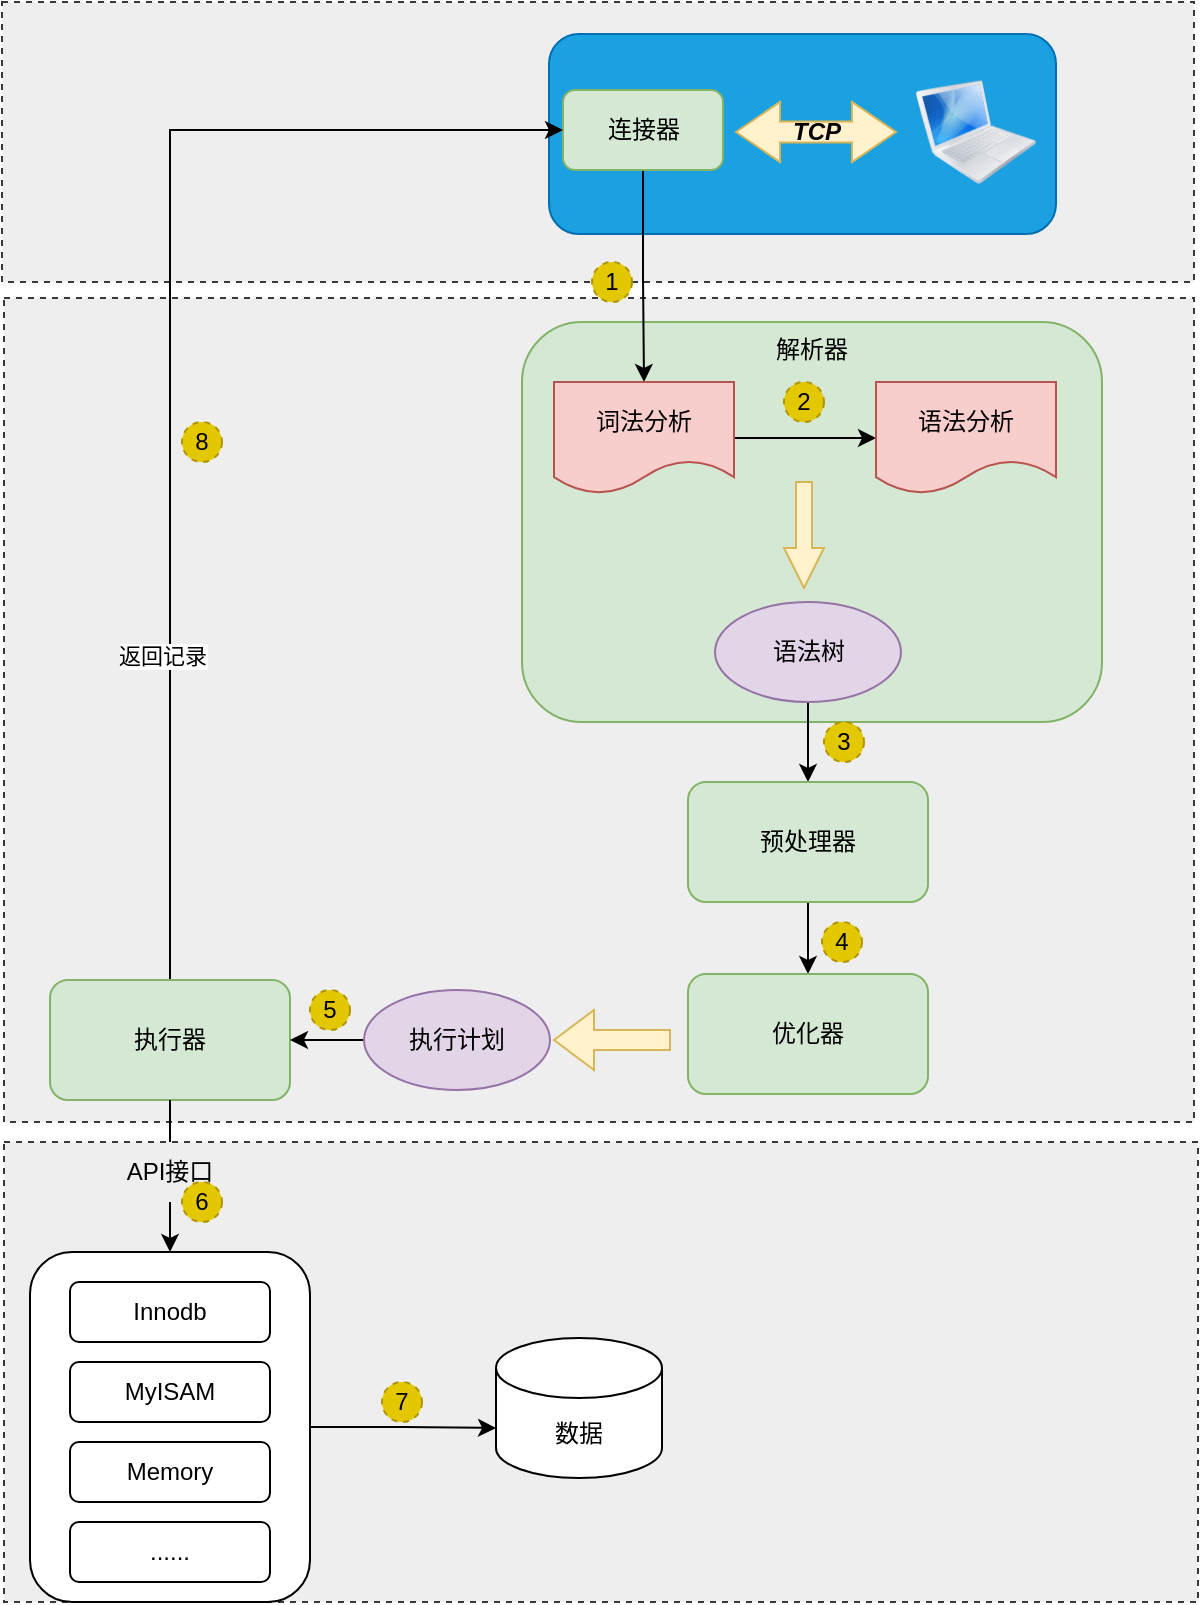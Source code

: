 <mxfile version="21.0.6" type="github">
  <diagram name="第 1 页" id="6oxveG5BwwtafLoXkVpU">
    <mxGraphModel dx="1687" dy="944" grid="0" gridSize="10" guides="1" tooltips="1" connect="1" arrows="1" fold="1" page="1" pageScale="1" pageWidth="827" pageHeight="1169" math="0" shadow="0">
      <root>
        <mxCell id="0" />
        <mxCell id="1" parent="0" />
        <mxCell id="XoMbaGuigXxrAGrHr4yX-55" value="" style="rounded=0;whiteSpace=wrap;html=1;fillColor=#eeeeee;strokeColor=#36393d;dashed=1;movable=0;resizable=0;rotatable=0;deletable=0;editable=0;locked=1;connectable=0;" vertex="1" parent="1">
          <mxGeometry x="106" y="34" width="596" height="140" as="geometry" />
        </mxCell>
        <mxCell id="XoMbaGuigXxrAGrHr4yX-56" value="" style="rounded=0;whiteSpace=wrap;html=1;fillColor=#eeeeee;strokeColor=#36393d;dashed=1;movable=0;resizable=0;rotatable=0;deletable=0;editable=0;locked=1;connectable=0;" vertex="1" parent="1">
          <mxGeometry x="107" y="182" width="595" height="412" as="geometry" />
        </mxCell>
        <mxCell id="XoMbaGuigXxrAGrHr4yX-57" value="" style="rounded=0;whiteSpace=wrap;html=1;dashed=1;fillColor=#eeeeee;strokeColor=#36393d;movable=0;resizable=0;rotatable=0;deletable=0;editable=0;locked=1;connectable=0;" vertex="1" parent="1">
          <mxGeometry x="107" y="604" width="597" height="230" as="geometry" />
        </mxCell>
        <mxCell id="XoMbaGuigXxrAGrHr4yX-41" value="API接口" style="text;html=1;strokeColor=none;fillColor=none;align=center;verticalAlign=middle;whiteSpace=wrap;rounded=0;movable=0;resizable=0;rotatable=0;deletable=0;editable=0;locked=1;connectable=0;" vertex="1" parent="1">
          <mxGeometry x="160" y="604" width="60" height="30" as="geometry" />
        </mxCell>
        <mxCell id="XoMbaGuigXxrAGrHr4yX-40" style="edgeStyle=orthogonalEdgeStyle;rounded=0;orthogonalLoop=1;jettySize=auto;html=1;entryX=0;entryY=0;entryDx=0;entryDy=45;entryPerimeter=0;movable=0;resizable=0;rotatable=0;deletable=0;editable=0;locked=1;connectable=0;" edge="1" parent="1" source="XoMbaGuigXxrAGrHr4yX-34" target="XoMbaGuigXxrAGrHr4yX-37">
          <mxGeometry relative="1" as="geometry">
            <mxPoint x="343" y="746.5" as="targetPoint" />
          </mxGeometry>
        </mxCell>
        <mxCell id="XoMbaGuigXxrAGrHr4yX-34" value="" style="rounded=1;whiteSpace=wrap;html=1;movable=0;resizable=0;rotatable=0;deletable=0;editable=0;locked=1;connectable=0;" vertex="1" parent="1">
          <mxGeometry x="120" y="659" width="140" height="175" as="geometry" />
        </mxCell>
        <mxCell id="XoMbaGuigXxrAGrHr4yX-9" value="解析器" style="rounded=1;whiteSpace=wrap;html=1;verticalAlign=top;fillColor=#d5e8d4;strokeColor=#82b366;movable=0;resizable=0;rotatable=0;deletable=0;editable=0;locked=1;connectable=0;" vertex="1" parent="1">
          <mxGeometry x="366" y="194" width="290" height="200" as="geometry" />
        </mxCell>
        <mxCell id="XoMbaGuigXxrAGrHr4yX-3" value="" style="rounded=1;whiteSpace=wrap;html=1;fillColor=#1ba1e2;strokeColor=#006EAF;fontColor=#ffffff;movable=0;resizable=0;rotatable=0;deletable=0;editable=0;locked=1;connectable=0;" vertex="1" parent="1">
          <mxGeometry x="379.5" y="50" width="253.5" height="100" as="geometry" />
        </mxCell>
        <mxCell id="XoMbaGuigXxrAGrHr4yX-29" style="edgeStyle=orthogonalEdgeStyle;rounded=0;orthogonalLoop=1;jettySize=auto;html=1;exitX=0.5;exitY=1;exitDx=0;exitDy=0;movable=0;resizable=0;rotatable=0;deletable=0;editable=0;locked=1;connectable=0;" edge="1" parent="1" source="XoMbaGuigXxrAGrHr4yX-4" target="XoMbaGuigXxrAGrHr4yX-10">
          <mxGeometry relative="1" as="geometry" />
        </mxCell>
        <mxCell id="XoMbaGuigXxrAGrHr4yX-4" value="连接器" style="rounded=1;whiteSpace=wrap;html=1;fillColor=#d5e8d4;strokeColor=#82b366;movable=0;resizable=0;rotatable=0;deletable=0;editable=0;locked=1;connectable=0;" vertex="1" parent="1">
          <mxGeometry x="386.5" y="78" width="80" height="40" as="geometry" />
        </mxCell>
        <mxCell id="XoMbaGuigXxrAGrHr4yX-5" value="" style="image;html=1;image=img/lib/clip_art/computers/MacBook_128x128.png;movable=0;resizable=0;rotatable=0;deletable=0;editable=0;locked=1;connectable=0;" vertex="1" parent="1">
          <mxGeometry x="563" y="58" width="60" height="82" as="geometry" />
        </mxCell>
        <mxCell id="XoMbaGuigXxrAGrHr4yX-17" style="edgeStyle=orthogonalEdgeStyle;rounded=0;orthogonalLoop=1;jettySize=auto;html=1;entryX=0;entryY=0.5;entryDx=0;entryDy=0;movable=0;resizable=0;rotatable=0;deletable=0;editable=0;locked=1;connectable=0;" edge="1" parent="1" source="XoMbaGuigXxrAGrHr4yX-10" target="XoMbaGuigXxrAGrHr4yX-11">
          <mxGeometry relative="1" as="geometry" />
        </mxCell>
        <mxCell id="XoMbaGuigXxrAGrHr4yX-10" value="词法分析" style="shape=document;whiteSpace=wrap;html=1;boundedLbl=1;fillColor=#f8cecc;strokeColor=#b85450;movable=0;resizable=0;rotatable=0;deletable=0;editable=0;locked=1;connectable=0;" vertex="1" parent="1">
          <mxGeometry x="382" y="224" width="90" height="56" as="geometry" />
        </mxCell>
        <mxCell id="XoMbaGuigXxrAGrHr4yX-11" value="语法分析" style="shape=document;whiteSpace=wrap;html=1;boundedLbl=1;fillColor=#f8cecc;strokeColor=#b85450;movable=0;resizable=0;rotatable=0;deletable=0;editable=0;locked=1;connectable=0;" vertex="1" parent="1">
          <mxGeometry x="543" y="224" width="90" height="56" as="geometry" />
        </mxCell>
        <mxCell id="XoMbaGuigXxrAGrHr4yX-20" style="edgeStyle=orthogonalEdgeStyle;rounded=0;orthogonalLoop=1;jettySize=auto;html=1;entryX=0.5;entryY=0;entryDx=0;entryDy=0;movable=0;resizable=0;rotatable=0;deletable=0;editable=0;locked=1;connectable=0;" edge="1" parent="1" source="XoMbaGuigXxrAGrHr4yX-12" target="XoMbaGuigXxrAGrHr4yX-19">
          <mxGeometry relative="1" as="geometry" />
        </mxCell>
        <mxCell id="XoMbaGuigXxrAGrHr4yX-12" value="语法树" style="ellipse;whiteSpace=wrap;html=1;fillColor=#e1d5e7;strokeColor=#9673a6;movable=0;resizable=0;rotatable=0;deletable=0;editable=0;locked=1;connectable=0;" vertex="1" parent="1">
          <mxGeometry x="462.5" y="334" width="93" height="50" as="geometry" />
        </mxCell>
        <mxCell id="XoMbaGuigXxrAGrHr4yX-18" value="" style="html=1;shadow=0;dashed=0;align=center;verticalAlign=middle;shape=mxgraph.arrows2.arrow;dy=0.6;dx=20;direction=south;notch=0;fillColor=#fff2cc;strokeColor=#d6b656;movable=0;resizable=0;rotatable=0;deletable=0;editable=0;locked=1;connectable=0;" vertex="1" parent="1">
          <mxGeometry x="497" y="274" width="20" height="53" as="geometry" />
        </mxCell>
        <mxCell id="XoMbaGuigXxrAGrHr4yX-23" style="edgeStyle=orthogonalEdgeStyle;rounded=0;orthogonalLoop=1;jettySize=auto;html=1;movable=0;resizable=0;rotatable=0;deletable=0;editable=0;locked=1;connectable=0;" edge="1" parent="1" source="XoMbaGuigXxrAGrHr4yX-19" target="XoMbaGuigXxrAGrHr4yX-21">
          <mxGeometry relative="1" as="geometry" />
        </mxCell>
        <mxCell id="XoMbaGuigXxrAGrHr4yX-19" value="预处理器" style="rounded=1;whiteSpace=wrap;html=1;fillColor=#d5e8d4;strokeColor=#82b366;movable=0;resizable=0;rotatable=0;deletable=0;editable=0;locked=1;connectable=0;" vertex="1" parent="1">
          <mxGeometry x="449" y="424" width="120" height="60" as="geometry" />
        </mxCell>
        <mxCell id="XoMbaGuigXxrAGrHr4yX-21" value="优化器" style="rounded=1;whiteSpace=wrap;html=1;fillColor=#d5e8d4;strokeColor=#82b366;movable=0;resizable=0;rotatable=0;deletable=0;editable=0;locked=1;connectable=0;" vertex="1" parent="1">
          <mxGeometry x="449" y="520" width="120" height="60" as="geometry" />
        </mxCell>
        <mxCell id="XoMbaGuigXxrAGrHr4yX-38" style="edgeStyle=orthogonalEdgeStyle;rounded=0;orthogonalLoop=1;jettySize=auto;html=1;entryX=0.5;entryY=0;entryDx=0;entryDy=0;startArrow=none;movable=0;resizable=0;rotatable=0;deletable=0;editable=0;locked=1;connectable=0;" edge="1" parent="1" source="XoMbaGuigXxrAGrHr4yX-41" target="XoMbaGuigXxrAGrHr4yX-34">
          <mxGeometry relative="1" as="geometry">
            <Array as="points">
              <mxPoint x="190" y="624" />
              <mxPoint x="190" y="624" />
            </Array>
          </mxGeometry>
        </mxCell>
        <mxCell id="XoMbaGuigXxrAGrHr4yX-52" style="edgeStyle=orthogonalEdgeStyle;rounded=0;orthogonalLoop=1;jettySize=auto;html=1;entryX=0;entryY=0.5;entryDx=0;entryDy=0;movable=0;resizable=0;rotatable=0;deletable=0;editable=0;locked=1;connectable=0;" edge="1" parent="1" source="XoMbaGuigXxrAGrHr4yX-22" target="XoMbaGuigXxrAGrHr4yX-4">
          <mxGeometry relative="1" as="geometry">
            <Array as="points">
              <mxPoint x="190" y="98" />
            </Array>
          </mxGeometry>
        </mxCell>
        <mxCell id="XoMbaGuigXxrAGrHr4yX-54" value="返回记录" style="edgeLabel;html=1;align=center;verticalAlign=middle;resizable=0;points=[];movable=0;rotatable=0;deletable=0;editable=0;locked=1;connectable=0;" vertex="1" connectable="0" parent="XoMbaGuigXxrAGrHr4yX-52">
          <mxGeometry x="-0.479" y="4" relative="1" as="geometry">
            <mxPoint as="offset" />
          </mxGeometry>
        </mxCell>
        <mxCell id="XoMbaGuigXxrAGrHr4yX-22" value="执行器" style="rounded=1;whiteSpace=wrap;html=1;fillColor=#d5e8d4;strokeColor=#82b366;movable=0;resizable=0;rotatable=0;deletable=0;editable=0;locked=1;connectable=0;" vertex="1" parent="1">
          <mxGeometry x="130" y="523" width="120" height="60" as="geometry" />
        </mxCell>
        <mxCell id="XoMbaGuigXxrAGrHr4yX-25" value="" style="html=1;shadow=0;dashed=0;align=center;verticalAlign=middle;shape=mxgraph.arrows2.arrow;dy=0.67;dx=20;notch=0;fillColor=#fff2cc;strokeColor=#d6b656;rotation=-180;movable=0;resizable=0;rotatable=0;deletable=0;editable=0;locked=1;connectable=0;" vertex="1" parent="1">
          <mxGeometry x="382" y="538" width="58" height="30" as="geometry" />
        </mxCell>
        <mxCell id="XoMbaGuigXxrAGrHr4yX-27" style="edgeStyle=orthogonalEdgeStyle;rounded=0;orthogonalLoop=1;jettySize=auto;html=1;entryX=1;entryY=0.5;entryDx=0;entryDy=0;movable=0;resizable=0;rotatable=0;deletable=0;editable=0;locked=1;connectable=0;" edge="1" parent="1" source="XoMbaGuigXxrAGrHr4yX-26" target="XoMbaGuigXxrAGrHr4yX-22">
          <mxGeometry relative="1" as="geometry" />
        </mxCell>
        <mxCell id="XoMbaGuigXxrAGrHr4yX-26" value="执行计划" style="ellipse;whiteSpace=wrap;html=1;fillColor=#e1d5e7;strokeColor=#9673a6;movable=0;resizable=0;rotatable=0;deletable=0;editable=0;locked=1;connectable=0;" vertex="1" parent="1">
          <mxGeometry x="287" y="528" width="93" height="50" as="geometry" />
        </mxCell>
        <mxCell id="XoMbaGuigXxrAGrHr4yX-8" value="&lt;b&gt;&lt;i&gt;TCP&lt;/i&gt;&lt;/b&gt;" style="html=1;shadow=0;dashed=0;align=center;verticalAlign=middle;shape=mxgraph.arrows2.twoWayArrow;dy=0.65;dx=22;fillColor=#fff2cc;strokeColor=#d6b656;movable=0;resizable=0;rotatable=0;deletable=0;editable=0;locked=1;connectable=0;" vertex="1" parent="1">
          <mxGeometry x="473" y="84" width="80" height="30" as="geometry" />
        </mxCell>
        <mxCell id="XoMbaGuigXxrAGrHr4yX-30" value="Innodb" style="rounded=1;whiteSpace=wrap;html=1;movable=0;resizable=0;rotatable=0;deletable=0;editable=0;locked=1;connectable=0;" vertex="1" parent="1">
          <mxGeometry x="140" y="674" width="100" height="30" as="geometry" />
        </mxCell>
        <mxCell id="XoMbaGuigXxrAGrHr4yX-31" value="MyISAM" style="rounded=1;whiteSpace=wrap;html=1;movable=0;resizable=0;rotatable=0;deletable=0;editable=0;locked=1;connectable=0;" vertex="1" parent="1">
          <mxGeometry x="140" y="714" width="100" height="30" as="geometry" />
        </mxCell>
        <mxCell id="XoMbaGuigXxrAGrHr4yX-32" value="Memory" style="rounded=1;whiteSpace=wrap;html=1;movable=0;resizable=0;rotatable=0;deletable=0;editable=0;locked=1;connectable=0;" vertex="1" parent="1">
          <mxGeometry x="140" y="754" width="100" height="30" as="geometry" />
        </mxCell>
        <mxCell id="XoMbaGuigXxrAGrHr4yX-33" value="......" style="rounded=1;whiteSpace=wrap;html=1;movable=0;resizable=0;rotatable=0;deletable=0;editable=0;locked=1;connectable=0;" vertex="1" parent="1">
          <mxGeometry x="140" y="794" width="100" height="30" as="geometry" />
        </mxCell>
        <mxCell id="XoMbaGuigXxrAGrHr4yX-37" value="数据" style="shape=cylinder3;whiteSpace=wrap;html=1;boundedLbl=1;backgroundOutline=1;size=15;movable=0;resizable=0;rotatable=0;deletable=0;editable=0;locked=1;connectable=0;" vertex="1" parent="1">
          <mxGeometry x="353" y="702" width="83" height="70" as="geometry" />
        </mxCell>
        <mxCell id="XoMbaGuigXxrAGrHr4yX-42" value="" style="edgeStyle=orthogonalEdgeStyle;rounded=0;orthogonalLoop=1;jettySize=auto;html=1;entryX=0.5;entryY=0;entryDx=0;entryDy=0;endArrow=none;movable=0;resizable=0;rotatable=0;deletable=0;editable=0;locked=1;connectable=0;" edge="1" parent="1" source="XoMbaGuigXxrAGrHr4yX-22" target="XoMbaGuigXxrAGrHr4yX-41">
          <mxGeometry relative="1" as="geometry">
            <mxPoint x="190" y="583" as="sourcePoint" />
            <mxPoint x="190" y="659" as="targetPoint" />
            <Array as="points" />
          </mxGeometry>
        </mxCell>
        <mxCell id="XoMbaGuigXxrAGrHr4yX-44" value="1" style="ellipse;whiteSpace=wrap;html=1;aspect=fixed;fillColor=#e3c800;fontColor=#000000;strokeColor=#B09500;dashed=1;movable=0;resizable=0;rotatable=0;deletable=0;editable=0;locked=1;connectable=0;" vertex="1" parent="1">
          <mxGeometry x="401" y="164" width="20" height="20" as="geometry" />
        </mxCell>
        <mxCell id="XoMbaGuigXxrAGrHr4yX-46" value="2" style="ellipse;whiteSpace=wrap;html=1;aspect=fixed;fillColor=#e3c800;fontColor=#000000;strokeColor=#B09500;dashed=1;movable=0;resizable=0;rotatable=0;deletable=0;editable=0;locked=1;connectable=0;" vertex="1" parent="1">
          <mxGeometry x="497" y="224" width="20" height="20" as="geometry" />
        </mxCell>
        <mxCell id="XoMbaGuigXxrAGrHr4yX-47" value="3" style="ellipse;whiteSpace=wrap;html=1;aspect=fixed;fillColor=#e3c800;fontColor=#000000;strokeColor=#B09500;dashed=1;movable=0;resizable=0;rotatable=0;deletable=0;editable=0;locked=1;connectable=0;" vertex="1" parent="1">
          <mxGeometry x="517" y="394" width="20" height="20" as="geometry" />
        </mxCell>
        <mxCell id="XoMbaGuigXxrAGrHr4yX-48" value="4" style="ellipse;whiteSpace=wrap;html=1;aspect=fixed;fillColor=#e3c800;fontColor=#000000;strokeColor=#B09500;dashed=1;movable=0;resizable=0;rotatable=0;deletable=0;editable=0;locked=1;connectable=0;" vertex="1" parent="1">
          <mxGeometry x="516" y="494" width="20" height="20" as="geometry" />
        </mxCell>
        <mxCell id="XoMbaGuigXxrAGrHr4yX-49" value="5" style="ellipse;whiteSpace=wrap;html=1;aspect=fixed;fillColor=#e3c800;fontColor=#000000;strokeColor=#B09500;dashed=1;movable=0;resizable=0;rotatable=0;deletable=0;editable=0;locked=1;connectable=0;" vertex="1" parent="1">
          <mxGeometry x="260" y="528" width="20" height="20" as="geometry" />
        </mxCell>
        <mxCell id="XoMbaGuigXxrAGrHr4yX-50" value="6" style="ellipse;whiteSpace=wrap;html=1;aspect=fixed;fillColor=#e3c800;fontColor=#000000;strokeColor=#B09500;dashed=1;movable=0;resizable=0;rotatable=0;deletable=0;editable=0;locked=1;connectable=0;" vertex="1" parent="1">
          <mxGeometry x="196" y="624" width="20" height="20" as="geometry" />
        </mxCell>
        <mxCell id="XoMbaGuigXxrAGrHr4yX-51" value="7" style="ellipse;whiteSpace=wrap;html=1;aspect=fixed;fillColor=#e3c800;fontColor=#000000;strokeColor=#B09500;dashed=1;movable=0;resizable=0;rotatable=0;deletable=0;editable=0;locked=1;connectable=0;" vertex="1" parent="1">
          <mxGeometry x="296" y="724" width="20" height="20" as="geometry" />
        </mxCell>
        <mxCell id="XoMbaGuigXxrAGrHr4yX-53" value="8" style="ellipse;whiteSpace=wrap;html=1;aspect=fixed;fillColor=#e3c800;fontColor=#000000;strokeColor=#B09500;dashed=1;movable=0;resizable=0;rotatable=0;deletable=0;editable=0;locked=1;connectable=0;" vertex="1" parent="1">
          <mxGeometry x="196" y="244" width="20" height="20" as="geometry" />
        </mxCell>
      </root>
    </mxGraphModel>
  </diagram>
</mxfile>
